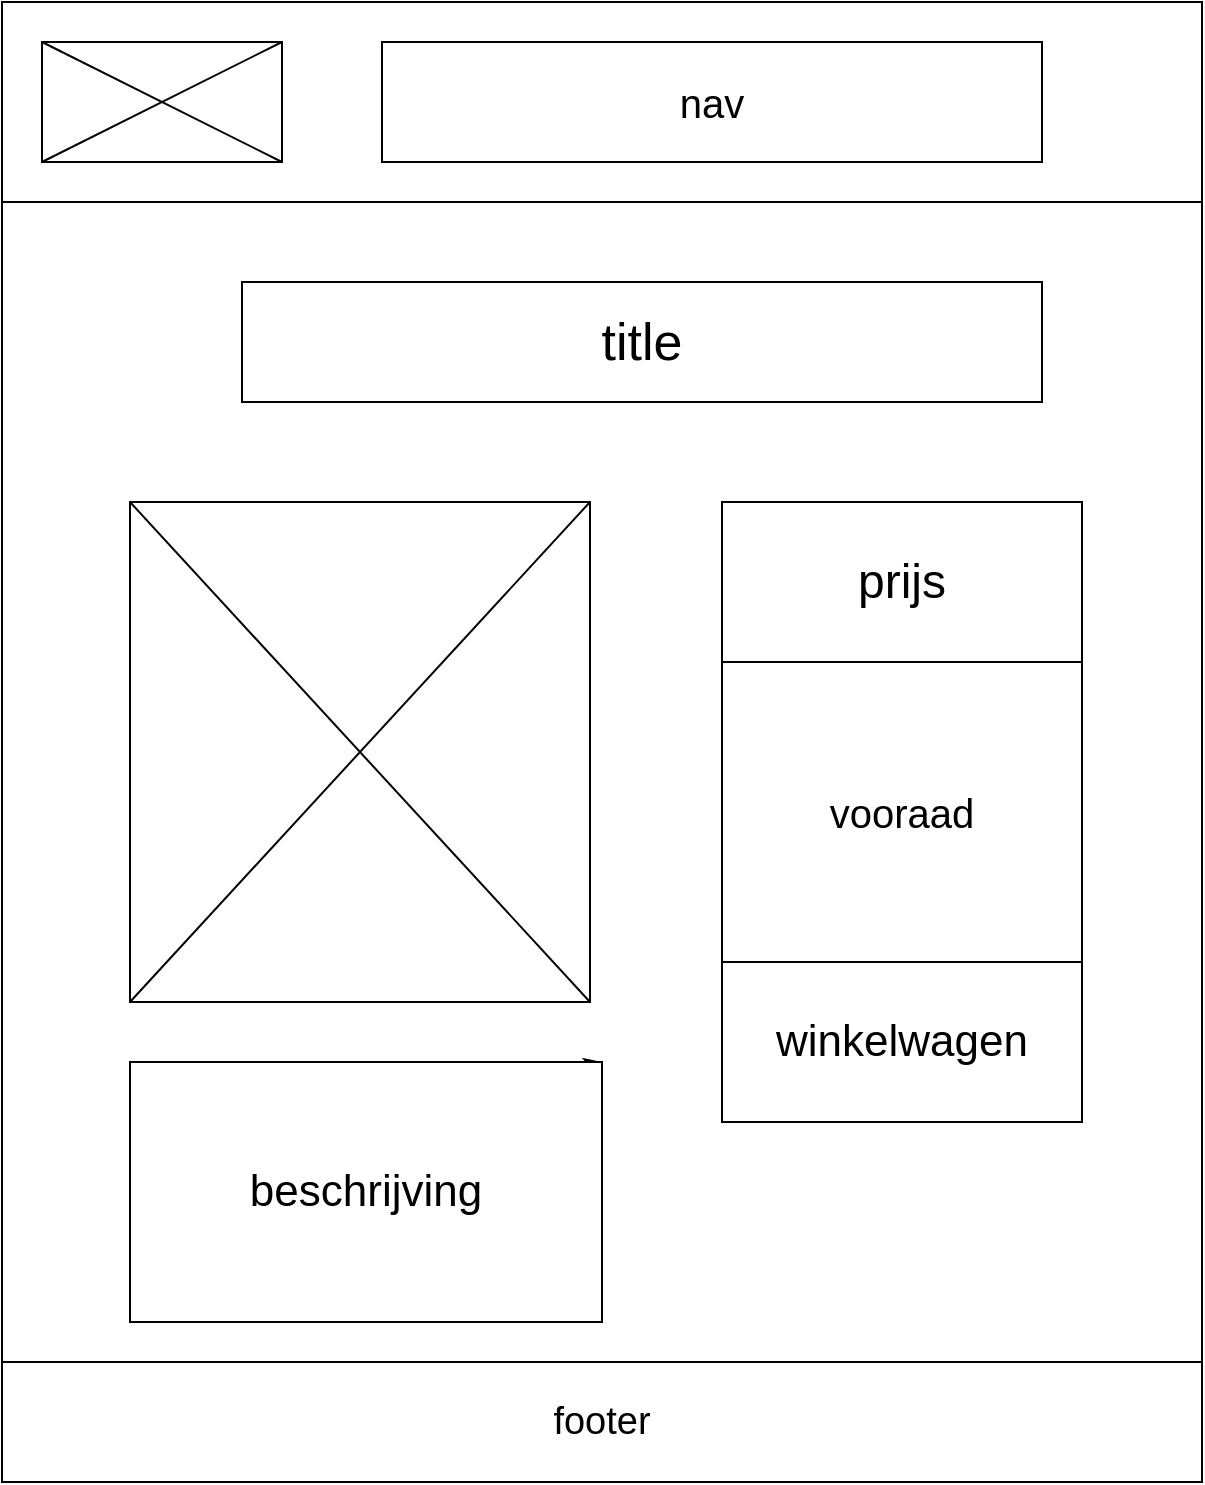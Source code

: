 <mxfile version="24.2.8" type="device">
  <diagram name="Page-1" id="_Q7HczmBHee25IGup5Kv">
    <mxGraphModel dx="1434" dy="772" grid="1" gridSize="10" guides="1" tooltips="1" connect="1" arrows="1" fold="1" page="1" pageScale="1" pageWidth="827" pageHeight="1169" math="0" shadow="0">
      <root>
        <mxCell id="0" />
        <mxCell id="1" parent="0" />
        <mxCell id="xvOg_0rvFpRXNZF4D0c1-1" value="" style="rounded=0;whiteSpace=wrap;html=1;" vertex="1" parent="1">
          <mxGeometry x="120" y="40" width="600" height="680" as="geometry" />
        </mxCell>
        <mxCell id="xvOg_0rvFpRXNZF4D0c1-2" value="" style="rounded=0;whiteSpace=wrap;html=1;" vertex="1" parent="1">
          <mxGeometry x="184" y="290" width="230" height="250" as="geometry" />
        </mxCell>
        <mxCell id="xvOg_0rvFpRXNZF4D0c1-3" value="title" style="rounded=0;whiteSpace=wrap;html=1;fontSize=26;" vertex="1" parent="1">
          <mxGeometry x="240" y="180" width="400" height="60" as="geometry" />
        </mxCell>
        <mxCell id="xvOg_0rvFpRXNZF4D0c1-4" value="" style="endArrow=none;html=1;rounded=0;entryX=1;entryY=0;entryDx=0;entryDy=0;" edge="1" parent="1" target="xvOg_0rvFpRXNZF4D0c1-2">
          <mxGeometry width="50" height="50" relative="1" as="geometry">
            <mxPoint x="184" y="540" as="sourcePoint" />
            <mxPoint x="234" y="490" as="targetPoint" />
          </mxGeometry>
        </mxCell>
        <mxCell id="xvOg_0rvFpRXNZF4D0c1-5" value="" style="rounded=0;whiteSpace=wrap;html=1;" vertex="1" parent="1">
          <mxGeometry x="184" y="570" width="236" height="130" as="geometry" />
        </mxCell>
        <mxCell id="xvOg_0rvFpRXNZF4D0c1-7" value="" style="curved=1;endArrow=classic;html=1;rounded=0;entryX=1;entryY=0;entryDx=0;entryDy=0;exitX=0;exitY=1;exitDx=0;exitDy=0;" edge="1" parent="1" source="xvOg_0rvFpRXNZF4D0c1-5" target="xvOg_0rvFpRXNZF4D0c1-5">
          <mxGeometry width="50" height="50" relative="1" as="geometry">
            <mxPoint x="290" y="670" as="sourcePoint" />
            <mxPoint x="340" y="620" as="targetPoint" />
            <Array as="points">
              <mxPoint x="340" y="670" />
              <mxPoint x="230" y="620" />
            </Array>
          </mxGeometry>
        </mxCell>
        <mxCell id="xvOg_0rvFpRXNZF4D0c1-8" value="" style="rounded=0;whiteSpace=wrap;html=1;" vertex="1" parent="1">
          <mxGeometry x="480" y="290" width="180" height="310" as="geometry" />
        </mxCell>
        <mxCell id="xvOg_0rvFpRXNZF4D0c1-9" value="" style="curved=1;endArrow=classic;html=1;rounded=0;entryX=1;entryY=0;entryDx=0;entryDy=0;exitX=0;exitY=1;exitDx=0;exitDy=0;" edge="1" parent="1" source="xvOg_0rvFpRXNZF4D0c1-8" target="xvOg_0rvFpRXNZF4D0c1-8">
          <mxGeometry width="50" height="50" relative="1" as="geometry">
            <mxPoint x="530" y="430" as="sourcePoint" />
            <mxPoint x="580" y="380" as="targetPoint" />
            <Array as="points">
              <mxPoint x="580" y="430" />
              <mxPoint x="530" y="380" />
            </Array>
          </mxGeometry>
        </mxCell>
        <mxCell id="xvOg_0rvFpRXNZF4D0c1-10" value="winkelwagen" style="rounded=0;whiteSpace=wrap;html=1;fontSize=22;" vertex="1" parent="1">
          <mxGeometry x="480" y="520" width="180" height="80" as="geometry" />
        </mxCell>
        <mxCell id="xvOg_0rvFpRXNZF4D0c1-11" value="prijs" style="rounded=0;whiteSpace=wrap;html=1;fontSize=24;" vertex="1" parent="1">
          <mxGeometry x="480" y="290" width="180" height="80" as="geometry" />
        </mxCell>
        <mxCell id="xvOg_0rvFpRXNZF4D0c1-12" value="beschrijving" style="rounded=0;whiteSpace=wrap;html=1;fontSize=22;" vertex="1" parent="1">
          <mxGeometry x="184" y="570" width="236" height="130" as="geometry" />
        </mxCell>
        <mxCell id="xvOg_0rvFpRXNZF4D0c1-13" value="" style="endArrow=none;html=1;rounded=0;exitX=0;exitY=0;exitDx=0;exitDy=0;entryX=1;entryY=1;entryDx=0;entryDy=0;" edge="1" parent="1" source="xvOg_0rvFpRXNZF4D0c1-2" target="xvOg_0rvFpRXNZF4D0c1-2">
          <mxGeometry width="50" height="50" relative="1" as="geometry">
            <mxPoint x="390" y="420" as="sourcePoint" />
            <mxPoint x="440" y="370" as="targetPoint" />
          </mxGeometry>
        </mxCell>
        <mxCell id="xvOg_0rvFpRXNZF4D0c1-14" value="vooraad" style="rounded=0;whiteSpace=wrap;html=1;fontSize=20;" vertex="1" parent="1">
          <mxGeometry x="480" y="370" width="180" height="150" as="geometry" />
        </mxCell>
        <mxCell id="xvOg_0rvFpRXNZF4D0c1-15" value="" style="rounded=0;whiteSpace=wrap;html=1;" vertex="1" parent="1">
          <mxGeometry x="120" y="40" width="600" height="100" as="geometry" />
        </mxCell>
        <mxCell id="xvOg_0rvFpRXNZF4D0c1-16" value="" style="rounded=0;whiteSpace=wrap;html=1;" vertex="1" parent="1">
          <mxGeometry x="140" y="60" width="120" height="60" as="geometry" />
        </mxCell>
        <mxCell id="xvOg_0rvFpRXNZF4D0c1-17" value="" style="endArrow=none;html=1;rounded=0;entryX=1;entryY=0;entryDx=0;entryDy=0;exitX=0;exitY=1;exitDx=0;exitDy=0;" edge="1" parent="1" source="xvOg_0rvFpRXNZF4D0c1-16" target="xvOg_0rvFpRXNZF4D0c1-16">
          <mxGeometry width="50" height="50" relative="1" as="geometry">
            <mxPoint x="390" y="420" as="sourcePoint" />
            <mxPoint x="440" y="370" as="targetPoint" />
          </mxGeometry>
        </mxCell>
        <mxCell id="xvOg_0rvFpRXNZF4D0c1-18" value="" style="endArrow=none;html=1;rounded=0;entryX=1;entryY=1;entryDx=0;entryDy=0;exitX=0;exitY=0;exitDx=0;exitDy=0;" edge="1" parent="1" source="xvOg_0rvFpRXNZF4D0c1-16" target="xvOg_0rvFpRXNZF4D0c1-16">
          <mxGeometry width="50" height="50" relative="1" as="geometry">
            <mxPoint x="390" y="420" as="sourcePoint" />
            <mxPoint x="440" y="370" as="targetPoint" />
          </mxGeometry>
        </mxCell>
        <mxCell id="xvOg_0rvFpRXNZF4D0c1-19" value="nav" style="rounded=0;whiteSpace=wrap;html=1;fontSize=20;" vertex="1" parent="1">
          <mxGeometry x="310" y="60" width="330" height="60" as="geometry" />
        </mxCell>
        <mxCell id="xvOg_0rvFpRXNZF4D0c1-20" value="footer" style="rounded=0;whiteSpace=wrap;html=1;fontSize=19;" vertex="1" parent="1">
          <mxGeometry x="120" y="720" width="600" height="60" as="geometry" />
        </mxCell>
      </root>
    </mxGraphModel>
  </diagram>
</mxfile>
